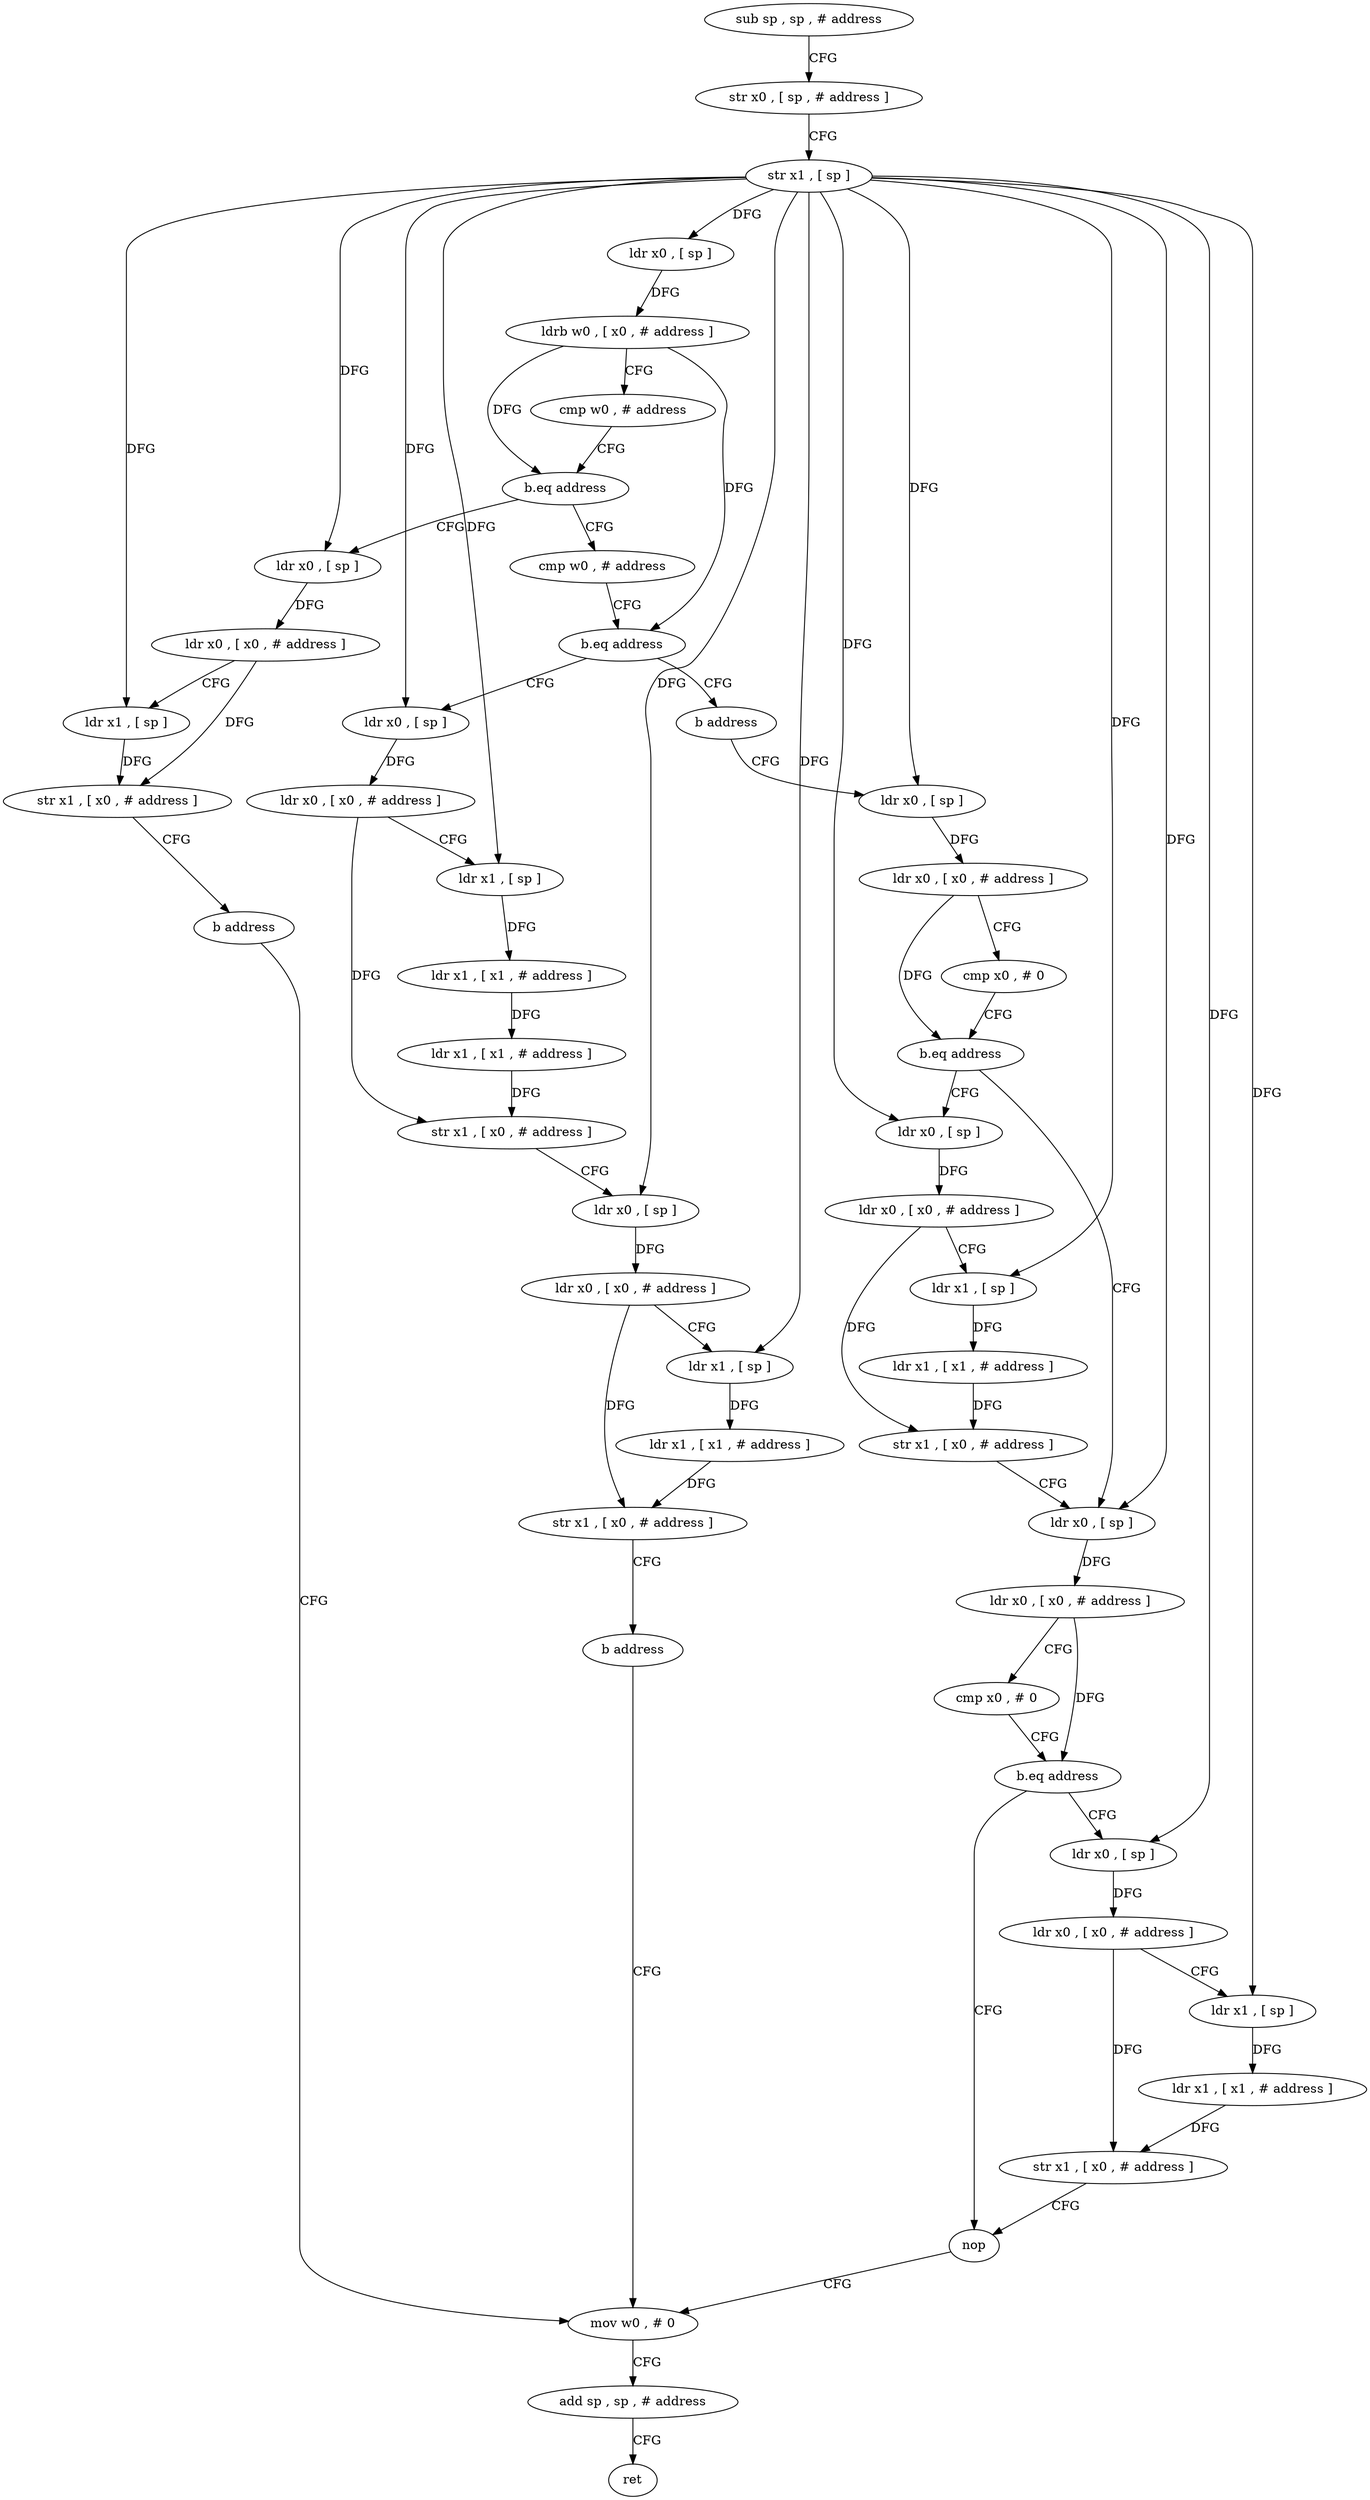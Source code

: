 digraph "func" {
"4414124" [label = "sub sp , sp , # address" ]
"4414128" [label = "str x0 , [ sp , # address ]" ]
"4414132" [label = "str x1 , [ sp ]" ]
"4414136" [label = "ldr x0 , [ sp ]" ]
"4414140" [label = "ldrb w0 , [ x0 , # address ]" ]
"4414144" [label = "cmp w0 , # address" ]
"4414148" [label = "b.eq address" ]
"4414164" [label = "ldr x0 , [ sp ]" ]
"4414152" [label = "cmp w0 , # address" ]
"4414168" [label = "ldr x0 , [ x0 , # address ]" ]
"4414172" [label = "ldr x1 , [ sp ]" ]
"4414176" [label = "str x1 , [ x0 , # address ]" ]
"4414180" [label = "b address" ]
"4414308" [label = "mov w0 , # 0" ]
"4414156" [label = "b.eq address" ]
"4414184" [label = "ldr x0 , [ sp ]" ]
"4414160" [label = "b address" ]
"4414312" [label = "add sp , sp , # address" ]
"4414316" [label = "ret" ]
"4414188" [label = "ldr x0 , [ x0 , # address ]" ]
"4414192" [label = "ldr x1 , [ sp ]" ]
"4414196" [label = "ldr x1 , [ x1 , # address ]" ]
"4414200" [label = "ldr x1 , [ x1 , # address ]" ]
"4414204" [label = "str x1 , [ x0 , # address ]" ]
"4414208" [label = "ldr x0 , [ sp ]" ]
"4414212" [label = "ldr x0 , [ x0 , # address ]" ]
"4414216" [label = "ldr x1 , [ sp ]" ]
"4414220" [label = "ldr x1 , [ x1 , # address ]" ]
"4414224" [label = "str x1 , [ x0 , # address ]" ]
"4414228" [label = "b address" ]
"4414232" [label = "ldr x0 , [ sp ]" ]
"4414236" [label = "ldr x0 , [ x0 , # address ]" ]
"4414240" [label = "cmp x0 , # 0" ]
"4414244" [label = "b.eq address" ]
"4414268" [label = "ldr x0 , [ sp ]" ]
"4414248" [label = "ldr x0 , [ sp ]" ]
"4414272" [label = "ldr x0 , [ x0 , # address ]" ]
"4414276" [label = "cmp x0 , # 0" ]
"4414280" [label = "b.eq address" ]
"4414304" [label = "nop" ]
"4414284" [label = "ldr x0 , [ sp ]" ]
"4414252" [label = "ldr x0 , [ x0 , # address ]" ]
"4414256" [label = "ldr x1 , [ sp ]" ]
"4414260" [label = "ldr x1 , [ x1 , # address ]" ]
"4414264" [label = "str x1 , [ x0 , # address ]" ]
"4414288" [label = "ldr x0 , [ x0 , # address ]" ]
"4414292" [label = "ldr x1 , [ sp ]" ]
"4414296" [label = "ldr x1 , [ x1 , # address ]" ]
"4414300" [label = "str x1 , [ x0 , # address ]" ]
"4414124" -> "4414128" [ label = "CFG" ]
"4414128" -> "4414132" [ label = "CFG" ]
"4414132" -> "4414136" [ label = "DFG" ]
"4414132" -> "4414164" [ label = "DFG" ]
"4414132" -> "4414172" [ label = "DFG" ]
"4414132" -> "4414184" [ label = "DFG" ]
"4414132" -> "4414192" [ label = "DFG" ]
"4414132" -> "4414208" [ label = "DFG" ]
"4414132" -> "4414216" [ label = "DFG" ]
"4414132" -> "4414232" [ label = "DFG" ]
"4414132" -> "4414268" [ label = "DFG" ]
"4414132" -> "4414248" [ label = "DFG" ]
"4414132" -> "4414256" [ label = "DFG" ]
"4414132" -> "4414284" [ label = "DFG" ]
"4414132" -> "4414292" [ label = "DFG" ]
"4414136" -> "4414140" [ label = "DFG" ]
"4414140" -> "4414144" [ label = "CFG" ]
"4414140" -> "4414148" [ label = "DFG" ]
"4414140" -> "4414156" [ label = "DFG" ]
"4414144" -> "4414148" [ label = "CFG" ]
"4414148" -> "4414164" [ label = "CFG" ]
"4414148" -> "4414152" [ label = "CFG" ]
"4414164" -> "4414168" [ label = "DFG" ]
"4414152" -> "4414156" [ label = "CFG" ]
"4414168" -> "4414172" [ label = "CFG" ]
"4414168" -> "4414176" [ label = "DFG" ]
"4414172" -> "4414176" [ label = "DFG" ]
"4414176" -> "4414180" [ label = "CFG" ]
"4414180" -> "4414308" [ label = "CFG" ]
"4414308" -> "4414312" [ label = "CFG" ]
"4414156" -> "4414184" [ label = "CFG" ]
"4414156" -> "4414160" [ label = "CFG" ]
"4414184" -> "4414188" [ label = "DFG" ]
"4414160" -> "4414232" [ label = "CFG" ]
"4414312" -> "4414316" [ label = "CFG" ]
"4414188" -> "4414192" [ label = "CFG" ]
"4414188" -> "4414204" [ label = "DFG" ]
"4414192" -> "4414196" [ label = "DFG" ]
"4414196" -> "4414200" [ label = "DFG" ]
"4414200" -> "4414204" [ label = "DFG" ]
"4414204" -> "4414208" [ label = "CFG" ]
"4414208" -> "4414212" [ label = "DFG" ]
"4414212" -> "4414216" [ label = "CFG" ]
"4414212" -> "4414224" [ label = "DFG" ]
"4414216" -> "4414220" [ label = "DFG" ]
"4414220" -> "4414224" [ label = "DFG" ]
"4414224" -> "4414228" [ label = "CFG" ]
"4414228" -> "4414308" [ label = "CFG" ]
"4414232" -> "4414236" [ label = "DFG" ]
"4414236" -> "4414240" [ label = "CFG" ]
"4414236" -> "4414244" [ label = "DFG" ]
"4414240" -> "4414244" [ label = "CFG" ]
"4414244" -> "4414268" [ label = "CFG" ]
"4414244" -> "4414248" [ label = "CFG" ]
"4414268" -> "4414272" [ label = "DFG" ]
"4414248" -> "4414252" [ label = "DFG" ]
"4414272" -> "4414276" [ label = "CFG" ]
"4414272" -> "4414280" [ label = "DFG" ]
"4414276" -> "4414280" [ label = "CFG" ]
"4414280" -> "4414304" [ label = "CFG" ]
"4414280" -> "4414284" [ label = "CFG" ]
"4414304" -> "4414308" [ label = "CFG" ]
"4414284" -> "4414288" [ label = "DFG" ]
"4414252" -> "4414256" [ label = "CFG" ]
"4414252" -> "4414264" [ label = "DFG" ]
"4414256" -> "4414260" [ label = "DFG" ]
"4414260" -> "4414264" [ label = "DFG" ]
"4414264" -> "4414268" [ label = "CFG" ]
"4414288" -> "4414292" [ label = "CFG" ]
"4414288" -> "4414300" [ label = "DFG" ]
"4414292" -> "4414296" [ label = "DFG" ]
"4414296" -> "4414300" [ label = "DFG" ]
"4414300" -> "4414304" [ label = "CFG" ]
}
